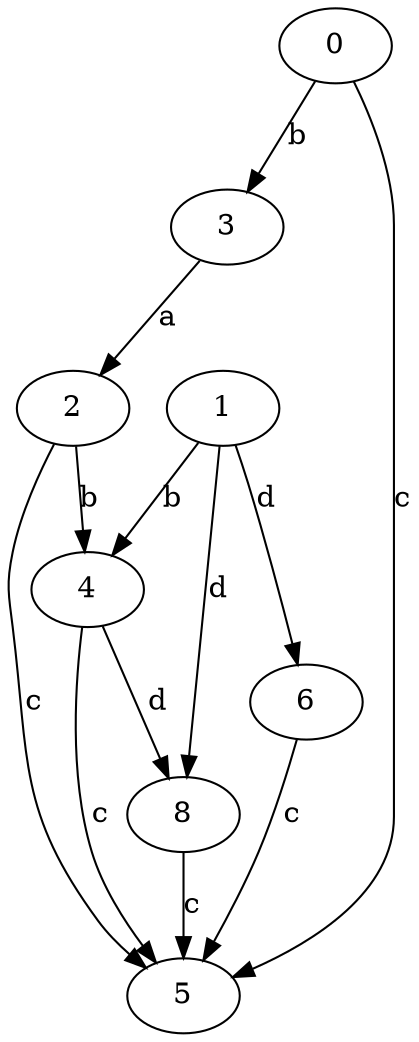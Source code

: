 strict digraph  {
1;
2;
3;
4;
5;
6;
8;
0;
1 -> 4  [label=b];
1 -> 6  [label=d];
1 -> 8  [label=d];
2 -> 4  [label=b];
2 -> 5  [label=c];
3 -> 2  [label=a];
4 -> 5  [label=c];
4 -> 8  [label=d];
6 -> 5  [label=c];
8 -> 5  [label=c];
0 -> 3  [label=b];
0 -> 5  [label=c];
}
